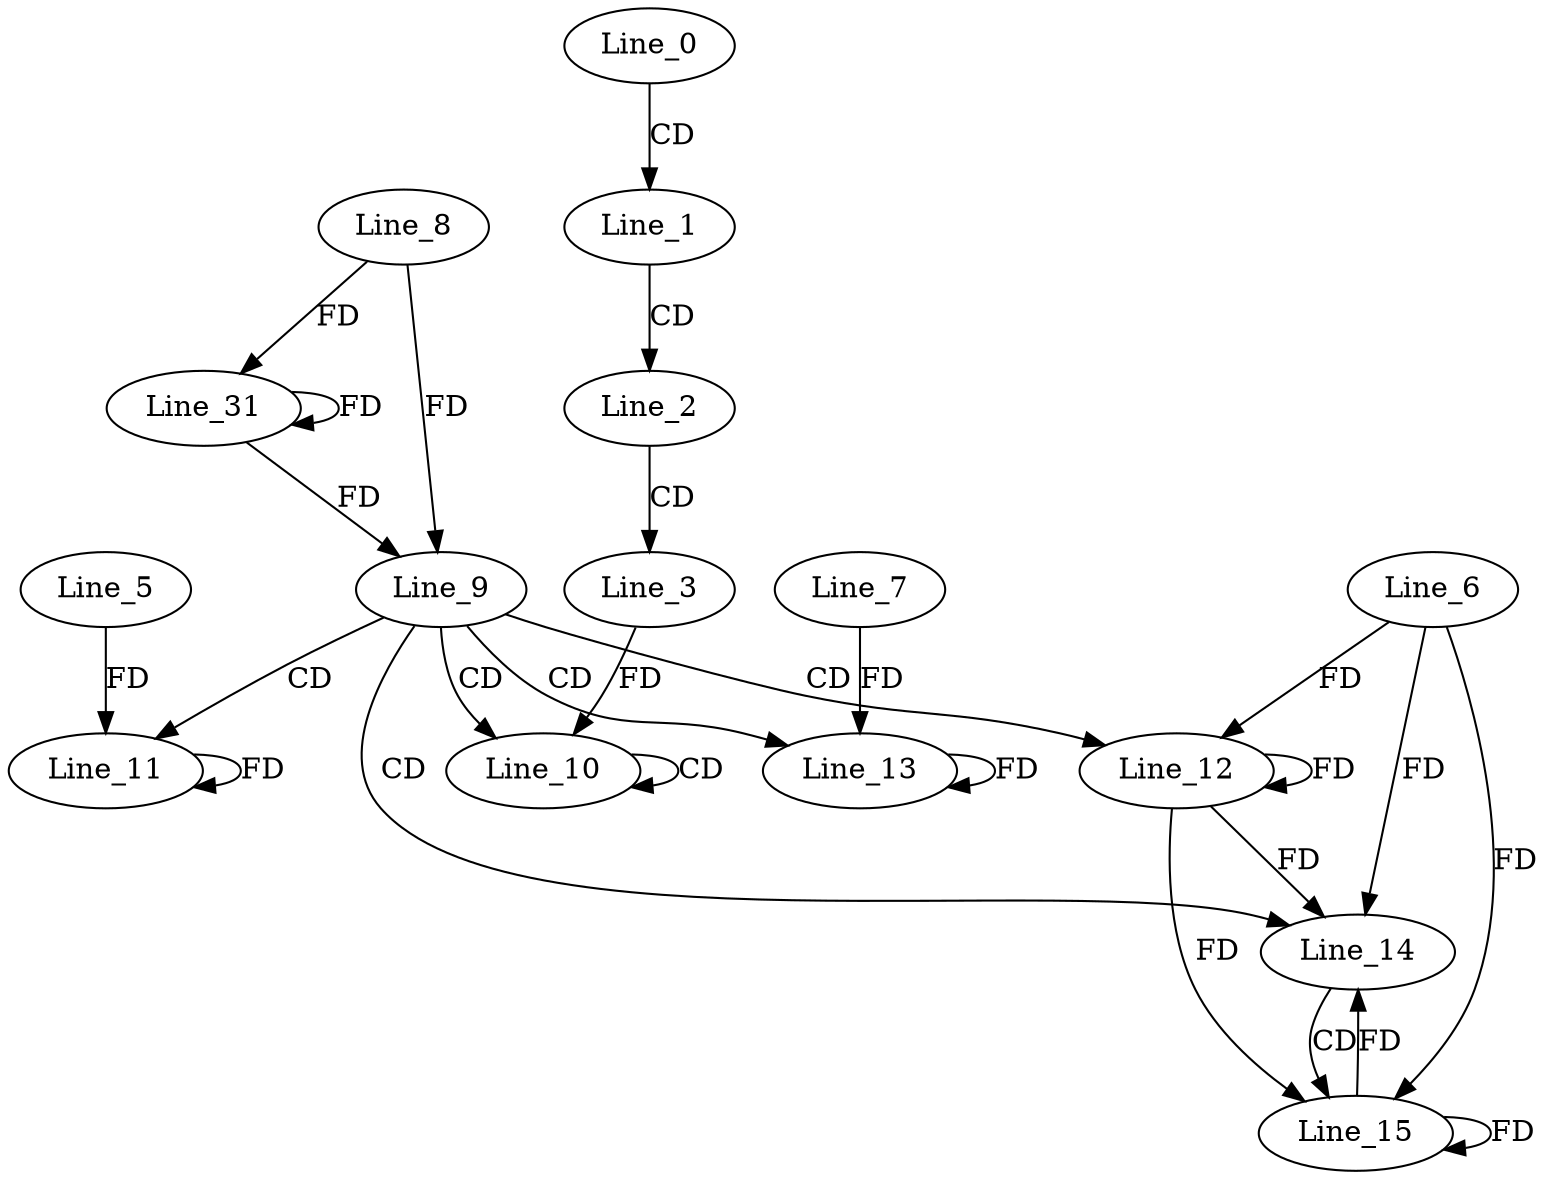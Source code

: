 digraph G {
  Line_0;
  Line_1;
  Line_2;
  Line_3;
  Line_8;
  Line_9;
  Line_10;
  Line_10;
  Line_10;
  Line_11;
  Line_5;
  Line_11;
  Line_12;
  Line_6;
  Line_13;
  Line_7;
  Line_13;
  Line_14;
  Line_14;
  Line_15;
  Line_31;
  Line_0 -> Line_1 [ label="CD" ];
  Line_1 -> Line_2 [ label="CD" ];
  Line_2 -> Line_3 [ label="CD" ];
  Line_8 -> Line_9 [ label="FD" ];
  Line_9 -> Line_10 [ label="CD" ];
  Line_10 -> Line_10 [ label="CD" ];
  Line_3 -> Line_10 [ label="FD" ];
  Line_9 -> Line_11 [ label="CD" ];
  Line_11 -> Line_11 [ label="FD" ];
  Line_5 -> Line_11 [ label="FD" ];
  Line_9 -> Line_12 [ label="CD" ];
  Line_12 -> Line_12 [ label="FD" ];
  Line_6 -> Line_12 [ label="FD" ];
  Line_9 -> Line_13 [ label="CD" ];
  Line_13 -> Line_13 [ label="FD" ];
  Line_7 -> Line_13 [ label="FD" ];
  Line_9 -> Line_14 [ label="CD" ];
  Line_12 -> Line_14 [ label="FD" ];
  Line_6 -> Line_14 [ label="FD" ];
  Line_14 -> Line_15 [ label="CD" ];
  Line_12 -> Line_15 [ label="FD" ];
  Line_15 -> Line_15 [ label="FD" ];
  Line_6 -> Line_15 [ label="FD" ];
  Line_31 -> Line_31 [ label="FD" ];
  Line_8 -> Line_31 [ label="FD" ];
  Line_31 -> Line_9 [ label="FD" ];
  Line_15 -> Line_14 [ label="FD" ];
}
